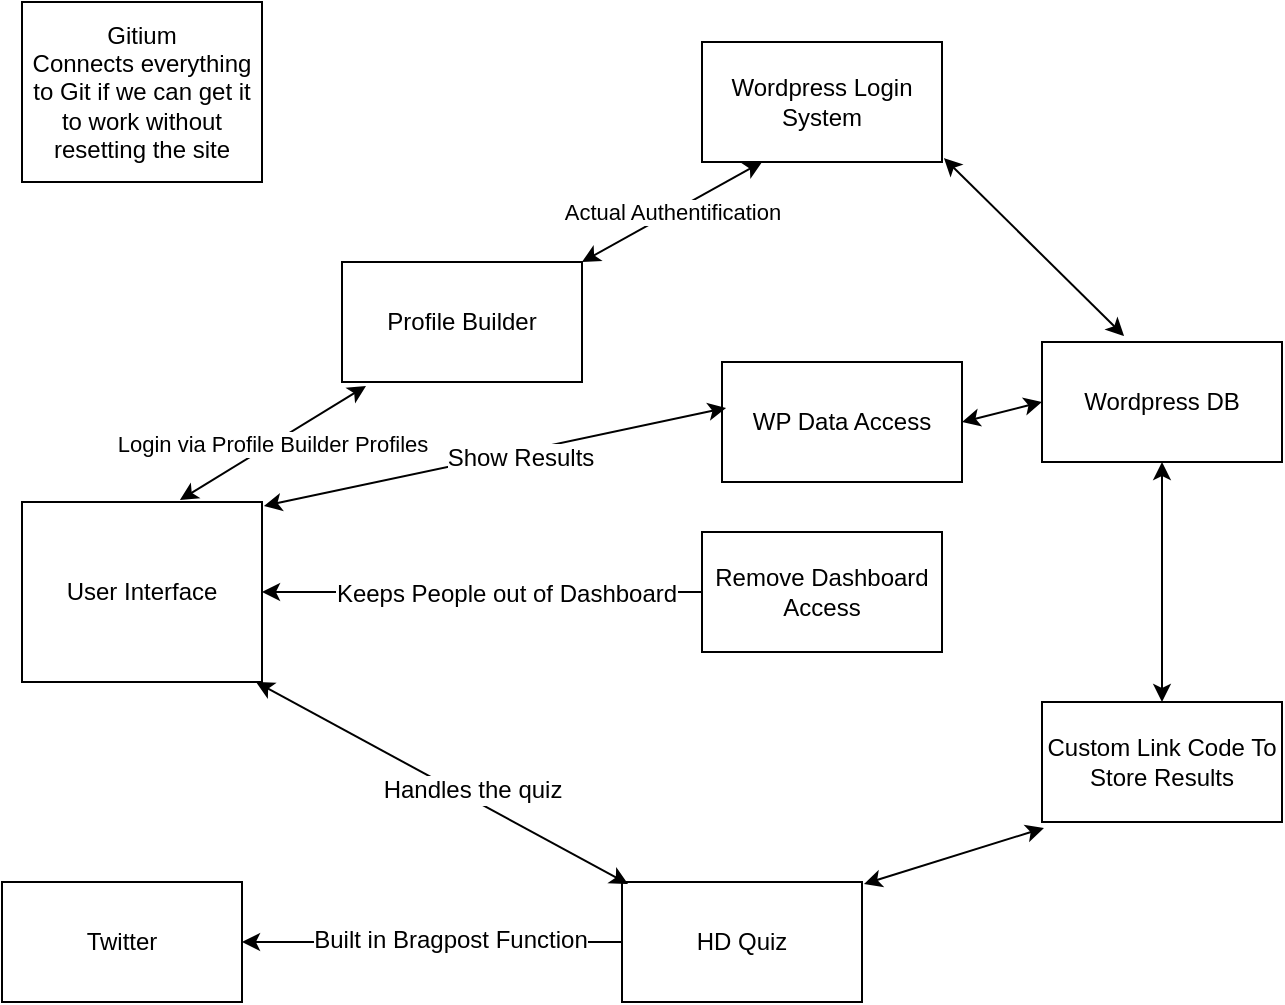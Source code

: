 <mxfile version="12.2.0" type="device" pages="1"><diagram id="4QF-Ur5j9nH5bSfegs_w" name="Page-1"><mxGraphModel dx="1102" dy="601" grid="1" gridSize="10" guides="1" tooltips="1" connect="1" arrows="1" fold="1" page="1" pageScale="1" pageWidth="850" pageHeight="1100" math="0" shadow="0"><root><mxCell id="0"/><mxCell id="1" parent="0"/><mxCell id="W8SDJ8B_lKYo5ibBlKyl-1" value="&lt;div&gt;User Interface&lt;/div&gt;" style="rounded=0;whiteSpace=wrap;html=1;" vertex="1" parent="1"><mxGeometry x="90" y="300" width="120" height="90" as="geometry"/></mxCell><mxCell id="W8SDJ8B_lKYo5ibBlKyl-2" value="&lt;div&gt;Wordpress Login System&lt;/div&gt;" style="rounded=0;whiteSpace=wrap;html=1;" vertex="1" parent="1"><mxGeometry x="430" y="70" width="120" height="60" as="geometry"/></mxCell><mxCell id="W8SDJ8B_lKYo5ibBlKyl-3" value="Remove Dashboard Access" style="rounded=0;whiteSpace=wrap;html=1;" vertex="1" parent="1"><mxGeometry x="430" y="315" width="120" height="60" as="geometry"/></mxCell><mxCell id="W8SDJ8B_lKYo5ibBlKyl-5" value="&lt;div&gt;Gitium&lt;/div&gt;&lt;div&gt;Connects everything to Git if we can get it to work without resetting the site&lt;br&gt;&lt;/div&gt;" style="rounded=0;whiteSpace=wrap;html=1;" vertex="1" parent="1"><mxGeometry x="90" y="50" width="120" height="90" as="geometry"/></mxCell><mxCell id="W8SDJ8B_lKYo5ibBlKyl-6" value="Profile Builder" style="rounded=0;whiteSpace=wrap;html=1;" vertex="1" parent="1"><mxGeometry x="250" y="180" width="120" height="60" as="geometry"/></mxCell><mxCell id="W8SDJ8B_lKYo5ibBlKyl-7" value="HD Quiz" style="rounded=0;whiteSpace=wrap;html=1;" vertex="1" parent="1"><mxGeometry x="390" y="490" width="120" height="60" as="geometry"/></mxCell><mxCell id="W8SDJ8B_lKYo5ibBlKyl-9" value="Login via Profile Builder Profiles" style="endArrow=classic;startArrow=classic;html=1;exitX=0.658;exitY=-0.011;exitDx=0;exitDy=0;exitPerimeter=0;entryX=0.1;entryY=1.033;entryDx=0;entryDy=0;entryPerimeter=0;" edge="1" parent="1" source="W8SDJ8B_lKYo5ibBlKyl-1" target="W8SDJ8B_lKYo5ibBlKyl-6"><mxGeometry width="50" height="50" relative="1" as="geometry"><mxPoint x="200" y="290" as="sourcePoint"/><mxPoint x="250" y="240" as="targetPoint"/></mxGeometry></mxCell><mxCell id="W8SDJ8B_lKYo5ibBlKyl-10" value="Actual Authentification" style="endArrow=classic;startArrow=classic;html=1;entryX=0.25;entryY=1;entryDx=0;entryDy=0;" edge="1" parent="1" target="W8SDJ8B_lKYo5ibBlKyl-2"><mxGeometry width="50" height="50" relative="1" as="geometry"><mxPoint x="370" y="180" as="sourcePoint"/><mxPoint x="420" y="130" as="targetPoint"/></mxGeometry></mxCell><mxCell id="W8SDJ8B_lKYo5ibBlKyl-13" value="Wordpress DB" style="rounded=0;whiteSpace=wrap;html=1;" vertex="1" parent="1"><mxGeometry x="600" y="220" width="120" height="60" as="geometry"/></mxCell><mxCell id="W8SDJ8B_lKYo5ibBlKyl-14" value="" style="endArrow=classic;startArrow=classic;html=1;exitX=1.008;exitY=0.967;exitDx=0;exitDy=0;exitPerimeter=0;entryX=0.342;entryY=-0.05;entryDx=0;entryDy=0;entryPerimeter=0;" edge="1" parent="1" source="W8SDJ8B_lKYo5ibBlKyl-2" target="W8SDJ8B_lKYo5ibBlKyl-13"><mxGeometry width="50" height="50" relative="1" as="geometry"><mxPoint x="600" y="180" as="sourcePoint"/><mxPoint x="650" y="130" as="targetPoint"/></mxGeometry></mxCell><mxCell id="W8SDJ8B_lKYo5ibBlKyl-15" value="" style="endArrow=none;startArrow=classic;html=1;exitX=1;exitY=0.5;exitDx=0;exitDy=0;entryX=0;entryY=0.5;entryDx=0;entryDy=0;endFill=0;" edge="1" parent="1" source="W8SDJ8B_lKYo5ibBlKyl-1" target="W8SDJ8B_lKYo5ibBlKyl-3"><mxGeometry width="50" height="50" relative="1" as="geometry"><mxPoint x="270" y="400" as="sourcePoint"/><mxPoint x="320" y="350" as="targetPoint"/></mxGeometry></mxCell><mxCell id="W8SDJ8B_lKYo5ibBlKyl-16" value="Keeps People out of Dashboard" style="text;html=1;resizable=0;points=[];align=center;verticalAlign=middle;labelBackgroundColor=#ffffff;" vertex="1" connectable="0" parent="W8SDJ8B_lKYo5ibBlKyl-15"><mxGeometry x="0.109" y="-1" relative="1" as="geometry"><mxPoint as="offset"/></mxGeometry></mxCell><mxCell id="W8SDJ8B_lKYo5ibBlKyl-17" value="" style="endArrow=classic;startArrow=classic;html=1;exitX=0.975;exitY=1;exitDx=0;exitDy=0;exitPerimeter=0;entryX=0.025;entryY=0.017;entryDx=0;entryDy=0;entryPerimeter=0;" edge="1" parent="1" source="W8SDJ8B_lKYo5ibBlKyl-1" target="W8SDJ8B_lKYo5ibBlKyl-7"><mxGeometry width="50" height="50" relative="1" as="geometry"><mxPoint x="90" y="570" as="sourcePoint"/><mxPoint x="140" y="520" as="targetPoint"/></mxGeometry></mxCell><mxCell id="W8SDJ8B_lKYo5ibBlKyl-19" value="Handles the quiz" style="text;html=1;resizable=0;points=[];align=center;verticalAlign=middle;labelBackgroundColor=#ffffff;" vertex="1" connectable="0" parent="W8SDJ8B_lKYo5ibBlKyl-17"><mxGeometry x="0.132" y="4" relative="1" as="geometry"><mxPoint as="offset"/></mxGeometry></mxCell><mxCell id="W8SDJ8B_lKYo5ibBlKyl-20" value="Twitter" style="rounded=0;whiteSpace=wrap;html=1;" vertex="1" parent="1"><mxGeometry x="80" y="490" width="120" height="60" as="geometry"/></mxCell><mxCell id="W8SDJ8B_lKYo5ibBlKyl-21" value="" style="endArrow=classic;html=1;entryX=1;entryY=0.5;entryDx=0;entryDy=0;exitX=0;exitY=0.5;exitDx=0;exitDy=0;" edge="1" parent="1" source="W8SDJ8B_lKYo5ibBlKyl-7" target="W8SDJ8B_lKYo5ibBlKyl-20"><mxGeometry width="50" height="50" relative="1" as="geometry"><mxPoint x="80" y="620" as="sourcePoint"/><mxPoint x="130" y="570" as="targetPoint"/></mxGeometry></mxCell><mxCell id="W8SDJ8B_lKYo5ibBlKyl-22" value="Built in Bragpost Function" style="text;html=1;resizable=0;points=[];align=center;verticalAlign=middle;labelBackgroundColor=#ffffff;" vertex="1" connectable="0" parent="W8SDJ8B_lKYo5ibBlKyl-21"><mxGeometry x="-0.095" y="-1" relative="1" as="geometry"><mxPoint as="offset"/></mxGeometry></mxCell><mxCell id="W8SDJ8B_lKYo5ibBlKyl-23" value="Custom Link Code To Store Results" style="rounded=0;whiteSpace=wrap;html=1;" vertex="1" parent="1"><mxGeometry x="600" y="400" width="120" height="60" as="geometry"/></mxCell><mxCell id="W8SDJ8B_lKYo5ibBlKyl-24" value="" style="endArrow=classic;startArrow=classic;html=1;entryX=1.008;entryY=0.017;entryDx=0;entryDy=0;entryPerimeter=0;exitX=0.008;exitY=1.05;exitDx=0;exitDy=0;exitPerimeter=0;" edge="1" parent="1" source="W8SDJ8B_lKYo5ibBlKyl-23" target="W8SDJ8B_lKYo5ibBlKyl-7"><mxGeometry width="50" height="50" relative="1" as="geometry"><mxPoint x="600" y="460" as="sourcePoint"/><mxPoint x="130" y="570" as="targetPoint"/></mxGeometry></mxCell><mxCell id="W8SDJ8B_lKYo5ibBlKyl-27" value="" style="endArrow=classic;startArrow=classic;html=1;entryX=0.5;entryY=1;entryDx=0;entryDy=0;" edge="1" parent="1" source="W8SDJ8B_lKYo5ibBlKyl-23" target="W8SDJ8B_lKYo5ibBlKyl-13"><mxGeometry width="50" height="50" relative="1" as="geometry"><mxPoint x="80" y="620" as="sourcePoint"/><mxPoint x="130" y="570" as="targetPoint"/></mxGeometry></mxCell><mxCell id="W8SDJ8B_lKYo5ibBlKyl-30" value="WP Data Access" style="rounded=0;whiteSpace=wrap;html=1;" vertex="1" parent="1"><mxGeometry x="440" y="230" width="120" height="60" as="geometry"/></mxCell><mxCell id="W8SDJ8B_lKYo5ibBlKyl-32" value="" style="endArrow=classic;startArrow=classic;html=1;entryX=0.017;entryY=0.383;entryDx=0;entryDy=0;entryPerimeter=0;exitX=1.008;exitY=0.022;exitDx=0;exitDy=0;exitPerimeter=0;" edge="1" parent="1" source="W8SDJ8B_lKYo5ibBlKyl-1" target="W8SDJ8B_lKYo5ibBlKyl-30"><mxGeometry width="50" height="50" relative="1" as="geometry"><mxPoint x="80" y="620" as="sourcePoint"/><mxPoint x="130" y="570" as="targetPoint"/></mxGeometry></mxCell><mxCell id="W8SDJ8B_lKYo5ibBlKyl-33" value="Show Results" style="text;html=1;resizable=0;points=[];align=center;verticalAlign=middle;labelBackgroundColor=#ffffff;" vertex="1" connectable="0" parent="W8SDJ8B_lKYo5ibBlKyl-32"><mxGeometry x="0.103" y="-3" relative="1" as="geometry"><mxPoint as="offset"/></mxGeometry></mxCell><mxCell id="W8SDJ8B_lKYo5ibBlKyl-34" value="" style="endArrow=classic;startArrow=classic;html=1;entryX=0;entryY=0.5;entryDx=0;entryDy=0;exitX=1;exitY=0.5;exitDx=0;exitDy=0;" edge="1" parent="1" source="W8SDJ8B_lKYo5ibBlKyl-30" target="W8SDJ8B_lKYo5ibBlKyl-13"><mxGeometry width="50" height="50" relative="1" as="geometry"><mxPoint x="80" y="620" as="sourcePoint"/><mxPoint x="130" y="570" as="targetPoint"/></mxGeometry></mxCell></root></mxGraphModel></diagram></mxfile>